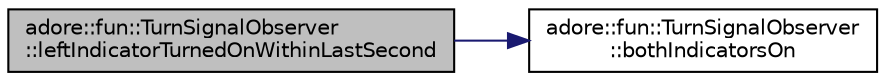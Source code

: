 digraph "adore::fun::TurnSignalObserver::leftIndicatorTurnedOnWithinLastSecond"
{
 // LATEX_PDF_SIZE
  edge [fontname="Helvetica",fontsize="10",labelfontname="Helvetica",labelfontsize="10"];
  node [fontname="Helvetica",fontsize="10",shape=record];
  rankdir="LR";
  Node1 [label="adore::fun::TurnSignalObserver\l::leftIndicatorTurnedOnWithinLastSecond",height=0.2,width=0.4,color="black", fillcolor="grey75", style="filled", fontcolor="black",tooltip=" "];
  Node1 -> Node2 [color="midnightblue",fontsize="10",style="solid",fontname="Helvetica"];
  Node2 [label="adore::fun::TurnSignalObserver\l::bothIndicatorsOn",height=0.2,width=0.4,color="black", fillcolor="white", style="filled",URL="$classadore_1_1fun_1_1TurnSignalObserver.html#a0778aa187d1b20878874cbd21d03ce3c",tooltip=" "];
}
